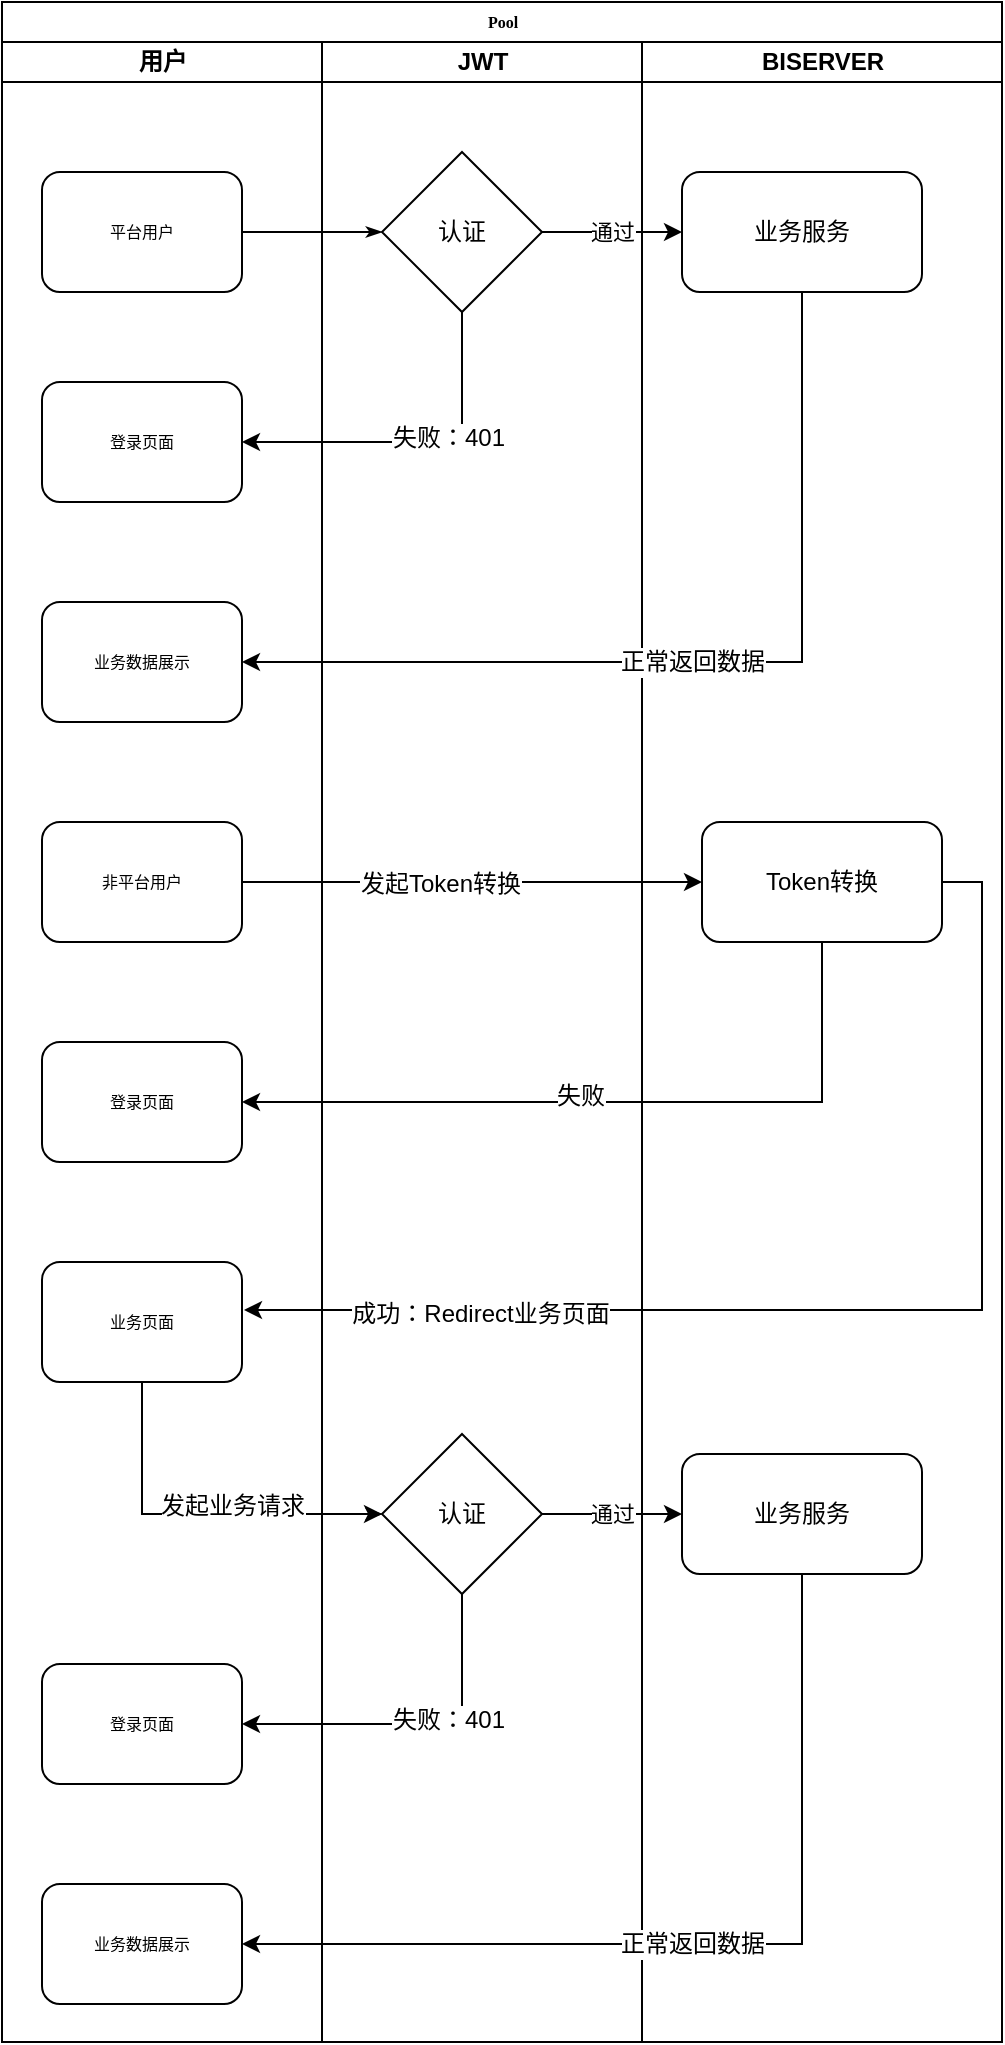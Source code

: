 <mxfile version="12.1.0" type="github" pages="1"><diagram name="Page-1" id="74e2e168-ea6b-b213-b513-2b3c1d86103e"><mxGraphModel dx="1408" dy="788" grid="1" gridSize="10" guides="1" tooltips="1" connect="1" arrows="1" fold="1" page="1" pageScale="1" pageWidth="850" pageHeight="1400" background="#ffffff" math="0" shadow="0"><root><mxCell id="0"/><mxCell id="1" parent="0"/><mxCell id="77e6c97f196da883-1" value="Pool" style="swimlane;html=1;childLayout=stackLayout;startSize=20;rounded=0;shadow=0;labelBackgroundColor=none;strokeColor=#000000;strokeWidth=1;fillColor=#ffffff;fontFamily=Verdana;fontSize=8;fontColor=#000000;align=center;" parent="1" vertex="1" treatAsSingle="0"><mxGeometry x="70" y="40" width="500" height="1020" as="geometry"/></mxCell><object label="用户" id="77e6c97f196da883-2"><mxCell style="swimlane;html=1;startSize=20;" parent="77e6c97f196da883-1" vertex="1" treatAsSingle="0"><mxGeometry y="20" width="160" height="1000" as="geometry"/></mxCell></object><mxCell id="77e6c97f196da883-8" value="平台用户" style="rounded=1;whiteSpace=wrap;html=1;shadow=0;labelBackgroundColor=none;strokeColor=#000000;strokeWidth=1;fillColor=#ffffff;fontFamily=Verdana;fontSize=8;fontColor=#000000;align=center;" parent="77e6c97f196da883-2" vertex="1"><mxGeometry x="20" y="65" width="100" height="60" as="geometry"/></mxCell><mxCell id="exu5f2PQ5KhNhQ7Ip5I5-9" value="非平台用户" style="rounded=1;whiteSpace=wrap;html=1;shadow=0;labelBackgroundColor=none;strokeColor=#000000;strokeWidth=1;fillColor=#ffffff;fontFamily=Verdana;fontSize=8;fontColor=#000000;align=center;" parent="77e6c97f196da883-2" vertex="1"><mxGeometry x="20" y="390" width="100" height="60" as="geometry"/></mxCell><mxCell id="exu5f2PQ5KhNhQ7Ip5I5-13" value="登录页面" style="rounded=1;whiteSpace=wrap;html=1;shadow=0;labelBackgroundColor=none;strokeColor=#000000;strokeWidth=1;fillColor=#ffffff;fontFamily=Verdana;fontSize=8;fontColor=#000000;align=center;" parent="77e6c97f196da883-2" vertex="1"><mxGeometry x="20" y="170" width="100" height="60" as="geometry"/></mxCell><mxCell id="exu5f2PQ5KhNhQ7Ip5I5-14" value="业务数据展示" style="rounded=1;whiteSpace=wrap;html=1;shadow=0;labelBackgroundColor=none;strokeColor=#000000;strokeWidth=1;fillColor=#ffffff;fontFamily=Verdana;fontSize=8;fontColor=#000000;align=center;" parent="77e6c97f196da883-2" vertex="1"><mxGeometry x="20" y="280" width="100" height="60" as="geometry"/></mxCell><mxCell id="exu5f2PQ5KhNhQ7Ip5I5-19" value="登录页面" style="rounded=1;whiteSpace=wrap;html=1;shadow=0;labelBackgroundColor=none;strokeColor=#000000;strokeWidth=1;fillColor=#ffffff;fontFamily=Verdana;fontSize=8;fontColor=#000000;align=center;" parent="77e6c97f196da883-2" vertex="1"><mxGeometry x="20" y="500" width="100" height="60" as="geometry"/></mxCell><mxCell id="exu5f2PQ5KhNhQ7Ip5I5-22" value="业务页面" style="rounded=1;whiteSpace=wrap;html=1;shadow=0;labelBackgroundColor=none;strokeColor=#000000;strokeWidth=1;fillColor=#ffffff;fontFamily=Verdana;fontSize=8;fontColor=#000000;align=center;" parent="77e6c97f196da883-2" vertex="1"><mxGeometry x="20" y="610" width="100" height="60" as="geometry"/></mxCell><mxCell id="77e6c97f196da883-26" style="edgeStyle=orthogonalEdgeStyle;rounded=1;html=1;labelBackgroundColor=none;startArrow=none;startFill=0;startSize=5;endArrow=classicThin;endFill=1;endSize=5;jettySize=auto;orthogonalLoop=1;strokeColor=#000000;strokeWidth=1;fontFamily=Verdana;fontSize=8;fontColor=#000000;" parent="77e6c97f196da883-1" source="77e6c97f196da883-8" edge="1"><mxGeometry relative="1" as="geometry"><mxPoint x="190" y="115" as="targetPoint"/></mxGeometry></mxCell><mxCell id="77e6c97f196da883-30" style="edgeStyle=orthogonalEdgeStyle;rounded=1;html=1;labelBackgroundColor=none;startArrow=none;startFill=0;startSize=5;endArrow=classicThin;endFill=1;endSize=5;jettySize=auto;orthogonalLoop=1;strokeColor=#000000;strokeWidth=1;fontFamily=Verdana;fontSize=8;fontColor=#000000;" parent="77e6c97f196da883-1" edge="1"><mxGeometry relative="1" as="geometry"><mxPoint x="70" y="235" as="targetPoint"/></mxGeometry></mxCell><mxCell id="77e6c97f196da883-3" value="JWT" style="swimlane;html=1;startSize=20;" parent="77e6c97f196da883-1" vertex="1" treatAsSingle="0"><mxGeometry x="160" y="20" width="160" height="1000" as="geometry"/></mxCell><mxCell id="exu5f2PQ5KhNhQ7Ip5I5-2" value="认证" style="rhombus;whiteSpace=wrap;html=1;" parent="77e6c97f196da883-3" vertex="1"><mxGeometry x="30" y="55" width="80" height="80" as="geometry"/></mxCell><mxCell id="exu5f2PQ5KhNhQ7Ip5I5-11" style="edgeStyle=orthogonalEdgeStyle;rounded=0;orthogonalLoop=1;jettySize=auto;html=1;exitX=1;exitY=0.5;exitDx=0;exitDy=0;" parent="77e6c97f196da883-1" source="exu5f2PQ5KhNhQ7Ip5I5-9" target="exu5f2PQ5KhNhQ7Ip5I5-10" edge="1" treatAsSingle="0"><mxGeometry as="geometry"/></mxCell><mxCell id="exu5f2PQ5KhNhQ7Ip5I5-12" value="发起Token转换" style="text;html=1;resizable=0;points=[];align=center;verticalAlign=middle;labelBackgroundColor=#ffffff;" parent="exu5f2PQ5KhNhQ7Ip5I5-11" vertex="1" connectable="0"><mxGeometry x="-0.139" y="-1" relative="1" as="geometry"><mxPoint as="offset"/></mxGeometry></mxCell><mxCell id="77e6c97f196da883-4" value="BISERVER" style="swimlane;html=1;startSize=20;" parent="77e6c97f196da883-1" vertex="1" treatAsSingle="0"><mxGeometry x="320" y="20" width="180" height="1000" as="geometry"/></mxCell><mxCell id="exu5f2PQ5KhNhQ7Ip5I5-4" value="业务服务" style="rounded=1;whiteSpace=wrap;html=1;" parent="77e6c97f196da883-4" vertex="1"><mxGeometry x="20" y="65" width="120" height="60" as="geometry"/></mxCell><mxCell id="exu5f2PQ5KhNhQ7Ip5I5-10" value="Token转换" style="rounded=1;whiteSpace=wrap;html=1;" parent="77e6c97f196da883-4" vertex="1"><mxGeometry x="30" y="390" width="120" height="60" as="geometry"/></mxCell><mxCell id="exu5f2PQ5KhNhQ7Ip5I5-5" value="通过" style="edgeStyle=orthogonalEdgeStyle;rounded=0;orthogonalLoop=1;jettySize=auto;html=1;exitX=1;exitY=0.5;exitDx=0;exitDy=0;" parent="77e6c97f196da883-1" source="exu5f2PQ5KhNhQ7Ip5I5-2" target="exu5f2PQ5KhNhQ7Ip5I5-4" edge="1"><mxGeometry relative="1" as="geometry"/></mxCell><mxCell id="exu5f2PQ5KhNhQ7Ip5I5-6" style="edgeStyle=orthogonalEdgeStyle;rounded=0;orthogonalLoop=1;jettySize=auto;html=1;exitX=0.5;exitY=1;exitDx=0;exitDy=0;entryX=1;entryY=0.5;entryDx=0;entryDy=0;" parent="77e6c97f196da883-1" source="exu5f2PQ5KhNhQ7Ip5I5-2" target="exu5f2PQ5KhNhQ7Ip5I5-13" edge="1" treatAsSingle="0"><mxGeometry as="geometry"><Array as="points"><mxPoint x="230" y="220"/></Array></mxGeometry></mxCell><mxCell id="exu5f2PQ5KhNhQ7Ip5I5-8" value="失败：401" style="text;html=1;resizable=0;points=[];align=center;verticalAlign=middle;labelBackgroundColor=#ffffff;" parent="exu5f2PQ5KhNhQ7Ip5I5-6" vertex="1" connectable="0"><mxGeometry x="-0.171" y="-2" relative="1" as="geometry"><mxPoint as="offset"/></mxGeometry></mxCell><mxCell id="exu5f2PQ5KhNhQ7Ip5I5-15" style="edgeStyle=orthogonalEdgeStyle;rounded=0;orthogonalLoop=1;jettySize=auto;html=1;exitX=0.5;exitY=1;exitDx=0;exitDy=0;entryX=1;entryY=0.5;entryDx=0;entryDy=0;" parent="77e6c97f196da883-1" source="exu5f2PQ5KhNhQ7Ip5I5-4" target="exu5f2PQ5KhNhQ7Ip5I5-14" edge="1" treatAsSingle="0"><mxGeometry as="geometry"/></mxCell><mxCell id="exu5f2PQ5KhNhQ7Ip5I5-16" value="正常返回数据" style="text;html=1;resizable=0;points=[];align=center;verticalAlign=middle;labelBackgroundColor=#ffffff;" parent="exu5f2PQ5KhNhQ7Ip5I5-15" vertex="1" connectable="0"><mxGeometry x="-0.204" y="-55" relative="1" as="geometry"><mxPoint x="-55" y="55" as="offset"/></mxGeometry></mxCell><mxCell id="exu5f2PQ5KhNhQ7Ip5I5-21" style="edgeStyle=orthogonalEdgeStyle;rounded=0;orthogonalLoop=1;jettySize=auto;html=1;exitX=1;exitY=0.5;exitDx=0;exitDy=0;entryX=1.01;entryY=0.4;entryDx=0;entryDy=0;entryPerimeter=0;" parent="77e6c97f196da883-1" source="exu5f2PQ5KhNhQ7Ip5I5-10" target="exu5f2PQ5KhNhQ7Ip5I5-22" edge="1" treatAsSingle="0"><mxGeometry as="geometry"><mxPoint x="70" y="630" as="targetPoint"/></mxGeometry></mxCell><mxCell id="exu5f2PQ5KhNhQ7Ip5I5-23" value="成功：Redirect业务页面" style="text;html=1;resizable=0;points=[];align=center;verticalAlign=middle;labelBackgroundColor=#ffffff;" parent="exu5f2PQ5KhNhQ7Ip5I5-21" vertex="1" connectable="0"><mxGeometry x="0.609" y="2" relative="1" as="geometry"><mxPoint as="offset"/></mxGeometry></mxCell><mxCell id="exu5f2PQ5KhNhQ7Ip5I5-17" style="edgeStyle=orthogonalEdgeStyle;rounded=0;orthogonalLoop=1;jettySize=auto;html=1;exitX=0.5;exitY=1;exitDx=0;exitDy=0;" parent="1" source="exu5f2PQ5KhNhQ7Ip5I5-10" edge="1" treatAsSingle="0"><mxGeometry relative="1" as="geometry"><mxPoint x="190" y="590" as="targetPoint"/><Array as="points"><mxPoint x="480" y="590"/></Array></mxGeometry></mxCell><mxCell id="exu5f2PQ5KhNhQ7Ip5I5-20" value="失败" style="text;html=1;resizable=0;points=[];align=center;verticalAlign=middle;labelBackgroundColor=#ffffff;" parent="exu5f2PQ5KhNhQ7Ip5I5-17" vertex="1" connectable="0"><mxGeometry x="0.086" y="-3" relative="1" as="geometry"><mxPoint as="offset"/></mxGeometry></mxCell><mxCell id="exu5f2PQ5KhNhQ7Ip5I5-25" value="登录页面" style="rounded=1;whiteSpace=wrap;html=1;shadow=0;labelBackgroundColor=none;strokeColor=#000000;strokeWidth=1;fillColor=#ffffff;fontFamily=Verdana;fontSize=8;fontColor=#000000;align=center;" parent="1" vertex="1"><mxGeometry x="90" y="871" width="100" height="60" as="geometry"/></mxCell><mxCell id="exu5f2PQ5KhNhQ7Ip5I5-26" value="业务数据展示" style="rounded=1;whiteSpace=wrap;html=1;shadow=0;labelBackgroundColor=none;strokeColor=#000000;strokeWidth=1;fillColor=#ffffff;fontFamily=Verdana;fontSize=8;fontColor=#000000;align=center;" parent="1" vertex="1"><mxGeometry x="90" y="981" width="100" height="60" as="geometry"/></mxCell><mxCell id="exu5f2PQ5KhNhQ7Ip5I5-27" style="edgeStyle=orthogonalEdgeStyle;rounded=1;html=1;labelBackgroundColor=none;startArrow=none;startFill=0;startSize=5;endArrow=classicThin;endFill=1;endSize=5;jettySize=auto;orthogonalLoop=1;strokeColor=#000000;strokeWidth=1;fontFamily=Verdana;fontSize=8;fontColor=#000000;" parent="1" edge="1"><mxGeometry relative="1" as="geometry"><mxPoint x="260" y="796" as="targetPoint"/><mxPoint x="190" y="796" as="sourcePoint"/></mxGeometry></mxCell><mxCell id="exu5f2PQ5KhNhQ7Ip5I5-28" value="认证" style="rhombus;whiteSpace=wrap;html=1;" parent="1" vertex="1"><mxGeometry x="260" y="756" width="80" height="80" as="geometry"/></mxCell><mxCell id="exu5f2PQ5KhNhQ7Ip5I5-29" value="业务服务" style="rounded=1;whiteSpace=wrap;html=1;" parent="1" vertex="1"><mxGeometry x="410" y="766" width="120" height="60" as="geometry"/></mxCell><mxCell id="exu5f2PQ5KhNhQ7Ip5I5-30" value="通过" style="edgeStyle=orthogonalEdgeStyle;rounded=0;orthogonalLoop=1;jettySize=auto;html=1;exitX=1;exitY=0.5;exitDx=0;exitDy=0;" parent="1" source="exu5f2PQ5KhNhQ7Ip5I5-28" target="exu5f2PQ5KhNhQ7Ip5I5-29" edge="1"><mxGeometry relative="1" as="geometry"/></mxCell><mxCell id="exu5f2PQ5KhNhQ7Ip5I5-31" style="edgeStyle=orthogonalEdgeStyle;rounded=0;orthogonalLoop=1;jettySize=auto;html=1;exitX=0.5;exitY=1;exitDx=0;exitDy=0;entryX=1;entryY=0.5;entryDx=0;entryDy=0;" parent="1" source="exu5f2PQ5KhNhQ7Ip5I5-28" target="exu5f2PQ5KhNhQ7Ip5I5-25" edge="1" treatAsSingle="0"><mxGeometry relative="1" as="geometry"><Array as="points"><mxPoint x="300" y="901"/></Array></mxGeometry></mxCell><mxCell id="exu5f2PQ5KhNhQ7Ip5I5-32" value="失败：401" style="text;html=1;resizable=0;points=[];align=center;verticalAlign=middle;labelBackgroundColor=#ffffff;" parent="exu5f2PQ5KhNhQ7Ip5I5-31" vertex="1" connectable="0"><mxGeometry x="-0.171" y="-2" relative="1" as="geometry"><mxPoint as="offset"/></mxGeometry></mxCell><mxCell id="exu5f2PQ5KhNhQ7Ip5I5-33" style="edgeStyle=orthogonalEdgeStyle;rounded=0;orthogonalLoop=1;jettySize=auto;html=1;exitX=0.5;exitY=1;exitDx=0;exitDy=0;entryX=1;entryY=0.5;entryDx=0;entryDy=0;" parent="1" source="exu5f2PQ5KhNhQ7Ip5I5-29" target="exu5f2PQ5KhNhQ7Ip5I5-26" edge="1" treatAsSingle="0"><mxGeometry relative="1" as="geometry"/></mxCell><mxCell id="exu5f2PQ5KhNhQ7Ip5I5-34" value="正常返回数据" style="text;html=1;resizable=0;points=[];align=center;verticalAlign=middle;labelBackgroundColor=#ffffff;" parent="exu5f2PQ5KhNhQ7Ip5I5-33" vertex="1" connectable="0"><mxGeometry x="-0.204" y="-55" relative="1" as="geometry"><mxPoint x="-55" y="55" as="offset"/></mxGeometry></mxCell><mxCell id="exu5f2PQ5KhNhQ7Ip5I5-35" style="edgeStyle=orthogonalEdgeStyle;rounded=0;orthogonalLoop=1;jettySize=auto;html=1;exitX=0.5;exitY=1;exitDx=0;exitDy=0;entryX=0;entryY=0.5;entryDx=0;entryDy=0;" parent="1" source="exu5f2PQ5KhNhQ7Ip5I5-22" target="exu5f2PQ5KhNhQ7Ip5I5-28" edge="1" treatAsSingle="0"><mxGeometry relative="1" as="geometry"/></mxCell><mxCell id="exu5f2PQ5KhNhQ7Ip5I5-36" value="发起业务请求" style="text;html=1;resizable=0;points=[];align=center;verticalAlign=middle;labelBackgroundColor=#ffffff;" parent="exu5f2PQ5KhNhQ7Ip5I5-35" vertex="1" connectable="0"><mxGeometry x="0.194" y="4" relative="1" as="geometry"><mxPoint as="offset"/></mxGeometry></mxCell></root></mxGraphModel></diagram></mxfile>